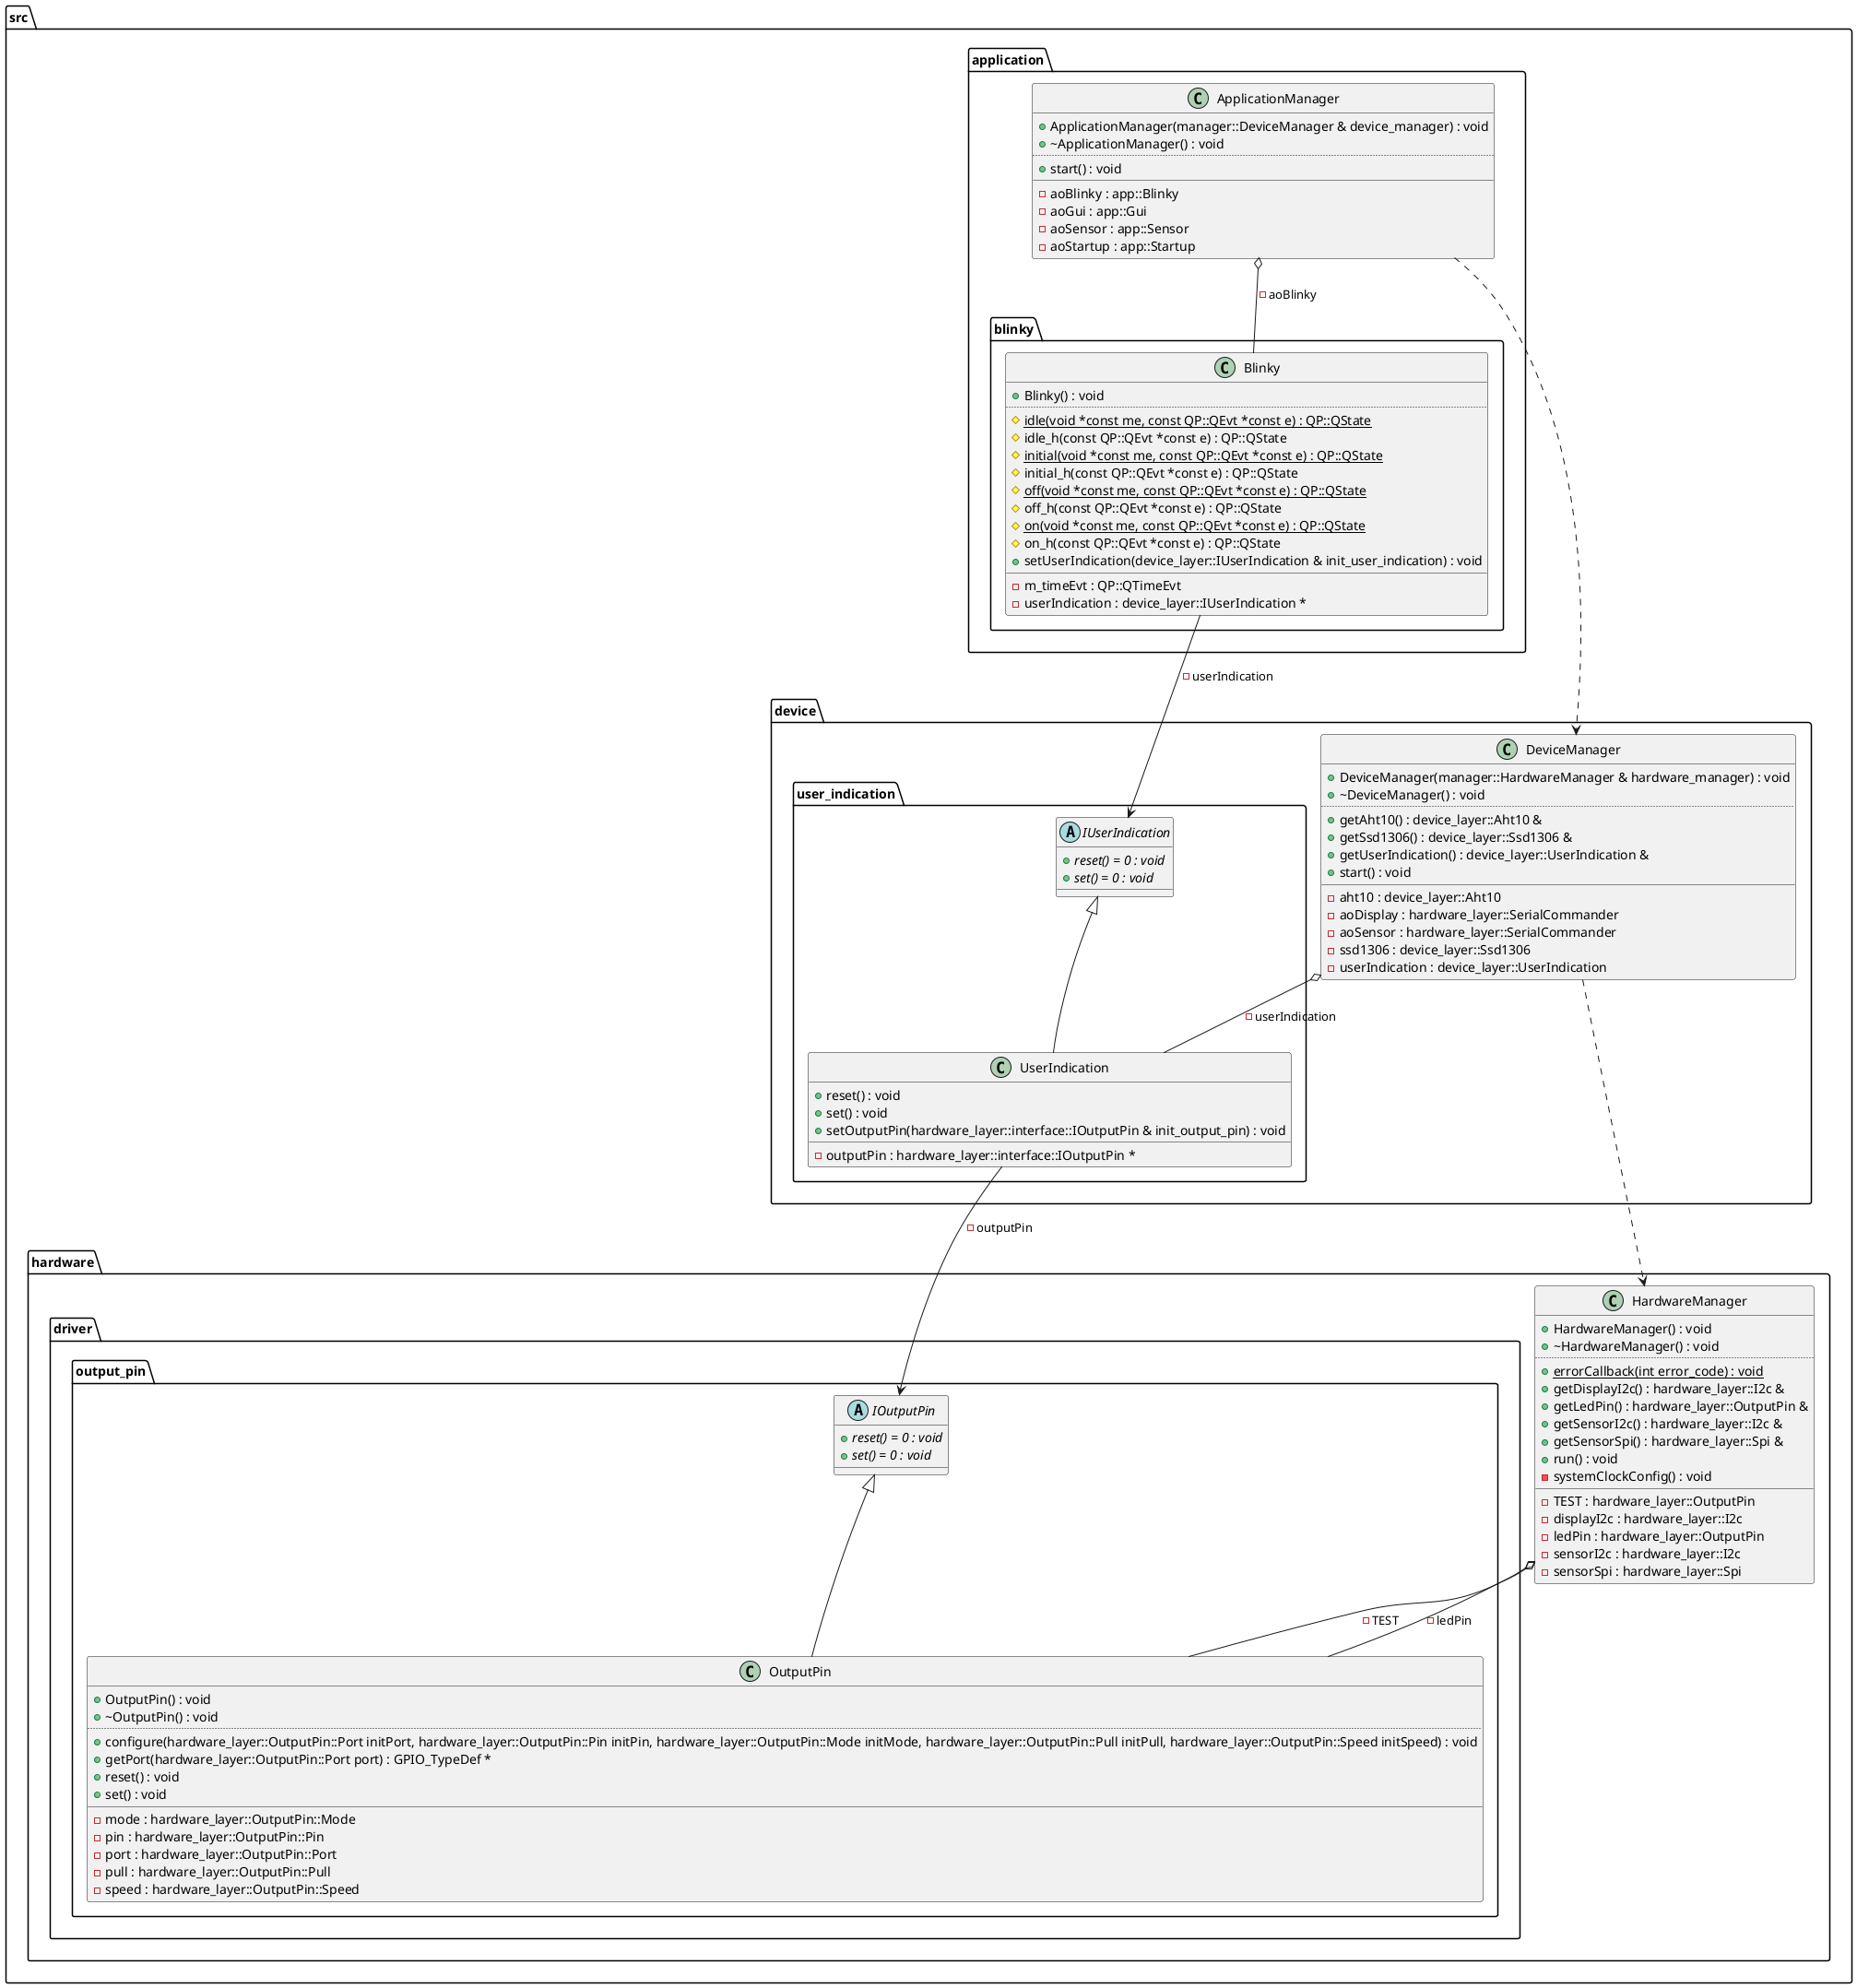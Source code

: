 @startuml
package [src] as C_0011100957978370531577 {
package [device] as C_0006694467202503346707 {
package [user_indication] as C_0007150561736413337987 {
abstract "IUserIndication" as C_0014917396999637096547
abstract C_0014917396999637096547 {
{abstract} +reset() = 0 : void
{abstract} +set() = 0 : void
__
}
class "UserIndication" as C_0011878340680608868563
class C_0011878340680608868563 {
+reset() : void
+set() : void
+setOutputPin(hardware_layer::interface::IOutputPin & init_output_pin) : void
__
-outputPin : hardware_layer::interface::IOutputPin *
}
}
class "DeviceManager" as C_0013863018875624683104
class C_0013863018875624683104 {
+DeviceManager(manager::HardwareManager & hardware_manager) : void
+~DeviceManager() : void
..
+getAht10() : device_layer::Aht10 &
+getSsd1306() : device_layer::Ssd1306 &
+getUserIndication() : device_layer::UserIndication &
+start() : void
__
-aht10 : device_layer::Aht10
-aoDisplay : hardware_layer::SerialCommander
-aoSensor : hardware_layer::SerialCommander
-ssd1306 : device_layer::Ssd1306
-userIndication : device_layer::UserIndication
}
}
package [application] as C_0007250404570915629403 {
package [blinky] as C_0003089195684290093452 {
class "Blinky" as C_0007883474967757026754
class C_0007883474967757026754 {
+Blinky() : void
..
{static} #idle(void *const me, const QP::QEvt *const e) : QP::QState
#idle_h(const QP::QEvt *const e) : QP::QState
{static} #initial(void *const me, const QP::QEvt *const e) : QP::QState
#initial_h(const QP::QEvt *const e) : QP::QState
{static} #off(void *const me, const QP::QEvt *const e) : QP::QState
#off_h(const QP::QEvt *const e) : QP::QState
{static} #on(void *const me, const QP::QEvt *const e) : QP::QState
#on_h(const QP::QEvt *const e) : QP::QState
+setUserIndication(device_layer::IUserIndication & init_user_indication) : void
__
-m_timeEvt : QP::QTimeEvt
-userIndication : device_layer::IUserIndication *
}
}
class "ApplicationManager" as C_0013307138085226643557
class C_0013307138085226643557 {
+ApplicationManager(manager::DeviceManager & device_manager) : void
+~ApplicationManager() : void
..
+start() : void
__
-aoBlinky : app::Blinky
-aoGui : app::Gui
-aoSensor : app::Sensor
-aoStartup : app::Startup
}
}
package [hardware] as C_0018294288599492866740 {
package [driver] as C_0010413016684820122153 {
package [output_pin] as C_0007513421075199775033 {
abstract "IOutputPin" as C_0015574588586859921782
abstract C_0015574588586859921782 {
{abstract} +reset() = 0 : void
{abstract} +set() = 0 : void
__
}
class "OutputPin" as C_0018190368568554910621
class C_0018190368568554910621 {
+OutputPin() : void
+~OutputPin() : void
..
+configure(hardware_layer::OutputPin::Port initPort, hardware_layer::OutputPin::Pin initPin, hardware_layer::OutputPin::Mode initMode, hardware_layer::OutputPin::Pull initPull, hardware_layer::OutputPin::Speed initSpeed) : void
+getPort(hardware_layer::OutputPin::Port port) : GPIO_TypeDef *
+reset() : void
+set() : void
__
-mode : hardware_layer::OutputPin::Mode
-pin : hardware_layer::OutputPin::Pin
-port : hardware_layer::OutputPin::Port
-pull : hardware_layer::OutputPin::Pull
-speed : hardware_layer::OutputPin::Speed
}
}
}
class "HardwareManager" as C_0013820397576961944853
class C_0013820397576961944853 {
+HardwareManager() : void
+~HardwareManager() : void
..
{static} +errorCallback(int error_code) : void
+getDisplayI2c() : hardware_layer::I2c &
+getLedPin() : hardware_layer::OutputPin &
+getSensorI2c() : hardware_layer::I2c &
+getSensorSpi() : hardware_layer::Spi &
+run() : void
-systemClockConfig() : void
__
-TEST : hardware_layer::OutputPin
-displayI2c : hardware_layer::I2c
-ledPin : hardware_layer::OutputPin
-sensorI2c : hardware_layer::I2c
-sensorSpi : hardware_layer::Spi
}
}
}
C_0011878340680608868563 --> C_0015574588586859921782 : -outputPin
C_0014917396999637096547 <|-- C_0011878340680608868563
C_0013863018875624683104 ..> C_0013820397576961944853
C_0013863018875624683104 o-- C_0011878340680608868563 : -userIndication
C_0007883474967757026754 --> C_0014917396999637096547 : -userIndication
C_0013307138085226643557 ..> C_0013863018875624683104
C_0013307138085226643557 o-- C_0007883474967757026754 : -aoBlinky
C_0015574588586859921782 <|-- C_0018190368568554910621
C_0013820397576961944853 o-- C_0018190368568554910621 : -ledPin
C_0013820397576961944853 o-- C_0018190368568554910621 : -TEST

'Generated with clang-uml, version 0.6.0
'LLVM version Ubuntu clang version 15.0.7
@enduml
